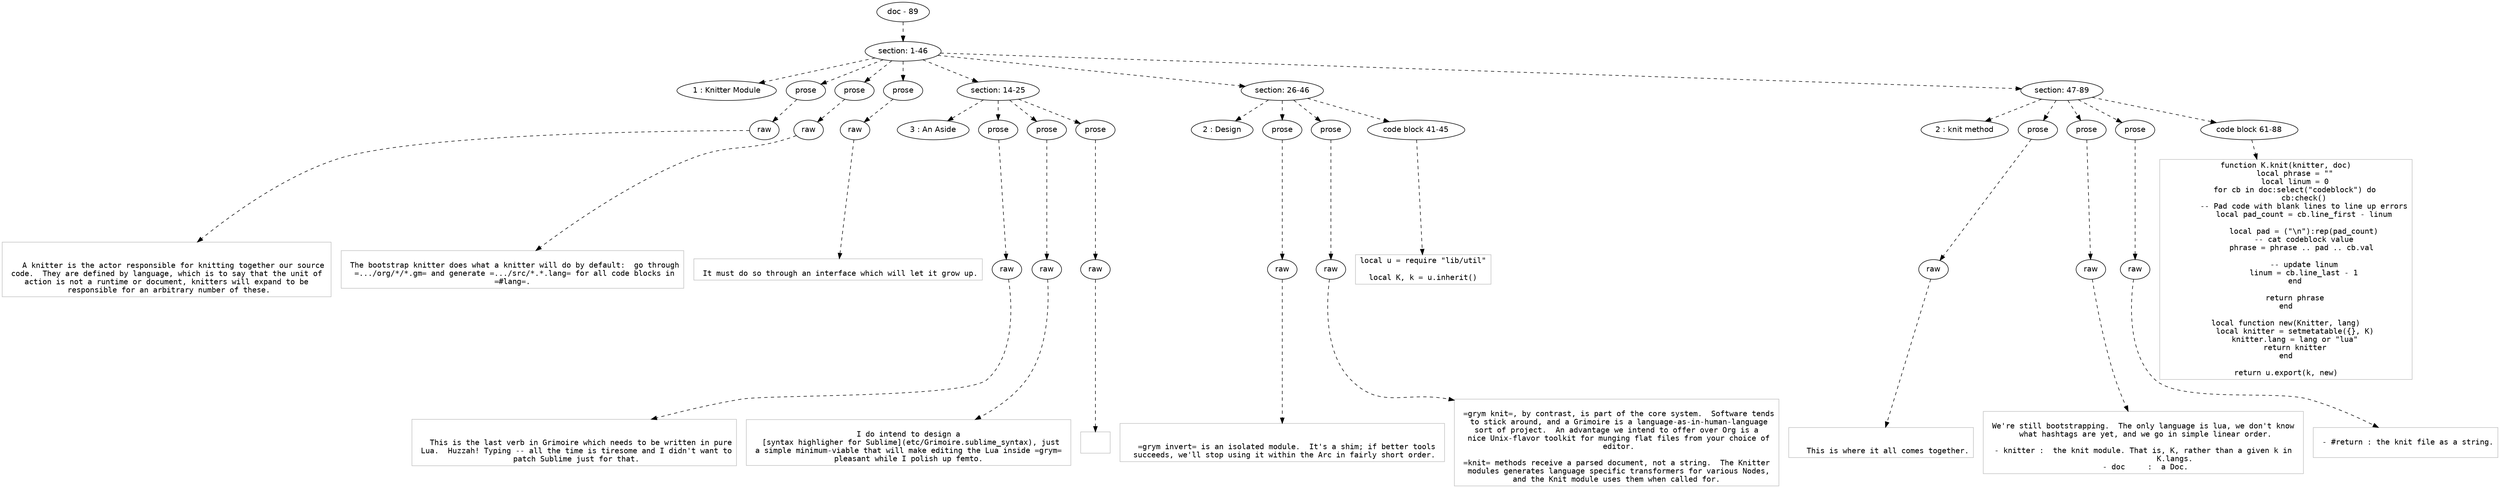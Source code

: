 digraph hierarchy {

node [fontname=Helvetica]
edge [style=dashed]

doc_0 [label="doc - 89"]


doc_0 -> { section_1}
{rank=same; section_1}

section_1 [label="section: 1-46"]


section_1 -> { header_2 prose_3 prose_4 prose_5 section_6 section_7 section_8}
{rank=same; header_2 prose_3 prose_4 prose_5 section_6 section_7 section_8}

header_2 [label="1 : Knitter Module"]

prose_3 [label="prose"]

prose_4 [label="prose"]

prose_5 [label="prose"]

section_6 [label="section: 14-25"]

section_7 [label="section: 26-46"]

section_8 [label="section: 47-89"]


prose_3 -> { raw_9}
{rank=same; raw_9}

raw_9 [label="raw"]


raw_9 -> leaf_10
leaf_10  [color=Gray,shape=rectangle,fontname=Inconsolata,label="

   A knitter is the actor responsible for knitting together our source
 code.  They are defined by language, which is to say that the unit of 
 action is not a runtime or document, knitters will expand to be 
 responsible for an arbitrary number of these.
"]
prose_4 -> { raw_11}
{rank=same; raw_11}

raw_11 [label="raw"]


raw_11 -> leaf_12
leaf_12  [color=Gray,shape=rectangle,fontname=Inconsolata,label="
 The bootstrap knitter does what a knitter will do by default:  go through
 =.../org/*/*.gm= and generate =.../src/*.*.lang= for all code blocks in
 =#lang=. 
"]
prose_5 -> { raw_13}
{rank=same; raw_13}

raw_13 [label="raw"]


raw_13 -> leaf_14
leaf_14  [color=Gray,shape=rectangle,fontname=Inconsolata,label="
 It must do so through an interface which will let it grow up.
"]
section_6 -> { header_15 prose_16 prose_17 prose_18}
{rank=same; header_15 prose_16 prose_17 prose_18}

header_15 [label="3 : An Aside"]

prose_16 [label="prose"]

prose_17 [label="prose"]

prose_18 [label="prose"]


prose_16 -> { raw_19}
{rank=same; raw_19}

raw_19 [label="raw"]


raw_19 -> leaf_20
leaf_20  [color=Gray,shape=rectangle,fontname=Inconsolata,label="

   This is the last verb in Grimoire which needs to be written in pure
 Lua.  Huzzah! Typing -- all the time is tiresome and I didn't want to
 patch Sublime just for that.
"]
prose_17 -> { raw_21}
{rank=same; raw_21}

raw_21 [label="raw"]


raw_21 -> leaf_22
leaf_22  [color=Gray,shape=rectangle,fontname=Inconsolata,label="
 I do intend to design a 
 [syntax highligher for Sublime](etc/Grimoire.sublime_syntax), just
 a simple minimum-viable that will make editing the Lua inside =grym= 
 pleasant while I polish up femto. 
"]
prose_18 -> { raw_23}
{rank=same; raw_23}

raw_23 [label="raw"]


raw_23 -> leaf_24
leaf_24  [color=Gray,shape=rectangle,fontname=Inconsolata,label="
 "]
section_7 -> { header_25 prose_26 prose_27 codeblock_28}
{rank=same; header_25 prose_26 prose_27 codeblock_28}

header_25 [label="2 : Design"]

prose_26 [label="prose"]

prose_27 [label="prose"]

codeblock_28 [label="code block 41-45"]


prose_26 -> { raw_29}
{rank=same; raw_29}

raw_29 [label="raw"]


raw_29 -> leaf_30
leaf_30  [color=Gray,shape=rectangle,fontname=Inconsolata,label="

   =grym invert= is an isolated module.  It's a shim; if better tools 
 succeeds, we'll stop using it within the Arc in fairly short order.
"]
prose_27 -> { raw_31}
{rank=same; raw_31}

raw_31 [label="raw"]


raw_31 -> leaf_32
leaf_32  [color=Gray,shape=rectangle,fontname=Inconsolata,label="
 =grym knit=, by contrast, is part of the core system.  Software tends
 to stick around, and a Grimoire is a language-as-in-human-language
 sort of project.  An advantage we intend to offer over Org is a 
 nice Unix-flavor toolkit for munging flat files from your choice of
 editor.
 
 =knit= methods receive a parsed document, not a string.  The Knitter 
 modules generates language specific transformers for various Nodes,
 and the Knit module uses them when called for. 
"]
codeblock_28 -> leaf_33
leaf_33  [color=Gray,shape=rectangle,fontname=Inconsolata,label="local u = require \"lib/util\"

local K, k = u.inherit()"]
section_8 -> { header_34 prose_35 prose_36 prose_37 codeblock_38}
{rank=same; header_34 prose_35 prose_36 prose_37 codeblock_38}

header_34 [label="2 : knit method"]

prose_35 [label="prose"]

prose_36 [label="prose"]

prose_37 [label="prose"]

codeblock_38 [label="code block 61-88"]


prose_35 -> { raw_39}
{rank=same; raw_39}

raw_39 [label="raw"]


raw_39 -> leaf_40
leaf_40  [color=Gray,shape=rectangle,fontname=Inconsolata,label="

   This is where it all comes together.
"]
prose_36 -> { raw_41}
{rank=same; raw_41}

raw_41 [label="raw"]


raw_41 -> leaf_42
leaf_42  [color=Gray,shape=rectangle,fontname=Inconsolata,label="
 We're still bootstrapping.  The only language is lua, we don't know 
 what hashtags are yet, and we go in simple linear order.
 
 - knitter :  the knit module. That is, K, rather than a given k in 
              K.langs.
 - doc     :  a Doc.
"]
prose_37 -> { raw_43}
{rank=same; raw_43}

raw_43 [label="raw"]


raw_43 -> leaf_44
leaf_44  [color=Gray,shape=rectangle,fontname=Inconsolata,label="
 - #return : the knit file as a string.

"]
codeblock_38 -> leaf_45
leaf_45  [color=Gray,shape=rectangle,fontname=Inconsolata,label="function K.knit(knitter, doc)
    local phrase = \"\"
    local linum = 0
    for cb in doc:select(\"codeblock\") do
        cb:check()
        -- Pad code with blank lines to line up errors
        local pad_count = cb.line_first - linum

        local pad = (\"\\n\"):rep(pad_count)
        -- cat codeblock value
        phrase = phrase .. pad .. cb.val 

        -- update linum
        linum = cb.line_last - 1
    end

    return phrase
end

local function new(Knitter, lang)
    local knitter = setmetatable({}, K)
    knitter.lang = lang or \"lua\"
    return knitter
end

return u.export(k, new)"]

}
